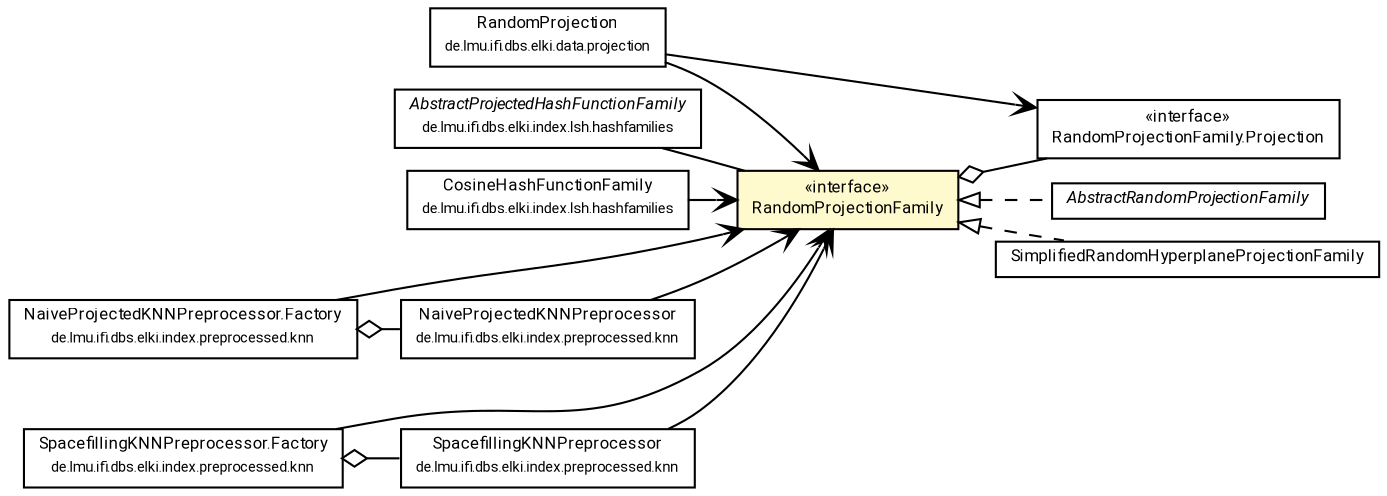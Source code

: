 #!/usr/local/bin/dot
#
# Class diagram 
# Generated by UMLGraph version R5_7_2-60-g0e99a6 (http://www.spinellis.gr/umlgraph/)
#

digraph G {
	graph [fontnames="svg"]
	edge [fontname="Roboto",fontsize=7,labelfontname="Roboto",labelfontsize=7,color="black"];
	node [fontname="Roboto",fontcolor="black",fontsize=8,shape=plaintext,margin=0,width=0,height=0];
	nodesep=0.15;
	ranksep=0.25;
	rankdir=LR;
	// de.lmu.ifi.dbs.elki.data.projection.random.RandomProjectionFamily
	c8674741 [label=<<table title="de.lmu.ifi.dbs.elki.data.projection.random.RandomProjectionFamily" border="0" cellborder="1" cellspacing="0" cellpadding="2" bgcolor="lemonChiffon" href="RandomProjectionFamily.html" target="_parent">
		<tr><td><table border="0" cellspacing="0" cellpadding="1">
		<tr><td align="center" balign="center"> &#171;interface&#187; </td></tr>
		<tr><td align="center" balign="center"> <font face="Roboto">RandomProjectionFamily</font> </td></tr>
		</table></td></tr>
		</table>>, URL="RandomProjectionFamily.html"];
	// de.lmu.ifi.dbs.elki.data.projection.random.RandomProjectionFamily.Projection
	c8674742 [label=<<table title="de.lmu.ifi.dbs.elki.data.projection.random.RandomProjectionFamily.Projection" border="0" cellborder="1" cellspacing="0" cellpadding="2" href="RandomProjectionFamily.Projection.html" target="_parent">
		<tr><td><table border="0" cellspacing="0" cellpadding="1">
		<tr><td align="center" balign="center"> &#171;interface&#187; </td></tr>
		<tr><td align="center" balign="center"> <font face="Roboto">RandomProjectionFamily.Projection</font> </td></tr>
		</table></td></tr>
		</table>>, URL="RandomProjectionFamily.Projection.html"];
	// de.lmu.ifi.dbs.elki.data.projection.random.AbstractRandomProjectionFamily
	c8674743 [label=<<table title="de.lmu.ifi.dbs.elki.data.projection.random.AbstractRandomProjectionFamily" border="0" cellborder="1" cellspacing="0" cellpadding="2" href="AbstractRandomProjectionFamily.html" target="_parent">
		<tr><td><table border="0" cellspacing="0" cellpadding="1">
		<tr><td align="center" balign="center"> <font face="Roboto"><i>AbstractRandomProjectionFamily</i></font> </td></tr>
		</table></td></tr>
		</table>>, URL="AbstractRandomProjectionFamily.html"];
	// de.lmu.ifi.dbs.elki.data.projection.random.SimplifiedRandomHyperplaneProjectionFamily
	c8674751 [label=<<table title="de.lmu.ifi.dbs.elki.data.projection.random.SimplifiedRandomHyperplaneProjectionFamily" border="0" cellborder="1" cellspacing="0" cellpadding="2" href="SimplifiedRandomHyperplaneProjectionFamily.html" target="_parent">
		<tr><td><table border="0" cellspacing="0" cellpadding="1">
		<tr><td align="center" balign="center"> <font face="Roboto">SimplifiedRandomHyperplaneProjectionFamily</font> </td></tr>
		</table></td></tr>
		</table>>, URL="SimplifiedRandomHyperplaneProjectionFamily.html"];
	// de.lmu.ifi.dbs.elki.data.projection.RandomProjection<V extends de.lmu.ifi.dbs.elki.data.NumberVector>
	c8674760 [label=<<table title="de.lmu.ifi.dbs.elki.data.projection.RandomProjection" border="0" cellborder="1" cellspacing="0" cellpadding="2" href="../RandomProjection.html" target="_parent">
		<tr><td><table border="0" cellspacing="0" cellpadding="1">
		<tr><td align="center" balign="center"> <font face="Roboto">RandomProjection</font> </td></tr>
		<tr><td align="center" balign="center"> <font face="Roboto" point-size="7.0">de.lmu.ifi.dbs.elki.data.projection</font> </td></tr>
		</table></td></tr>
		</table>>, URL="../RandomProjection.html"];
	// de.lmu.ifi.dbs.elki.index.lsh.hashfamilies.AbstractProjectedHashFunctionFamily
	c8675895 [label=<<table title="de.lmu.ifi.dbs.elki.index.lsh.hashfamilies.AbstractProjectedHashFunctionFamily" border="0" cellborder="1" cellspacing="0" cellpadding="2" href="../../../index/lsh/hashfamilies/AbstractProjectedHashFunctionFamily.html" target="_parent">
		<tr><td><table border="0" cellspacing="0" cellpadding="1">
		<tr><td align="center" balign="center"> <font face="Roboto"><i>AbstractProjectedHashFunctionFamily</i></font> </td></tr>
		<tr><td align="center" balign="center"> <font face="Roboto" point-size="7.0">de.lmu.ifi.dbs.elki.index.lsh.hashfamilies</font> </td></tr>
		</table></td></tr>
		</table>>, URL="../../../index/lsh/hashfamilies/AbstractProjectedHashFunctionFamily.html"];
	// de.lmu.ifi.dbs.elki.index.lsh.hashfamilies.CosineHashFunctionFamily
	c8675900 [label=<<table title="de.lmu.ifi.dbs.elki.index.lsh.hashfamilies.CosineHashFunctionFamily" border="0" cellborder="1" cellspacing="0" cellpadding="2" href="../../../index/lsh/hashfamilies/CosineHashFunctionFamily.html" target="_parent">
		<tr><td><table border="0" cellspacing="0" cellpadding="1">
		<tr><td align="center" balign="center"> <font face="Roboto">CosineHashFunctionFamily</font> </td></tr>
		<tr><td align="center" balign="center"> <font face="Roboto" point-size="7.0">de.lmu.ifi.dbs.elki.index.lsh.hashfamilies</font> </td></tr>
		</table></td></tr>
		</table>>, URL="../../../index/lsh/hashfamilies/CosineHashFunctionFamily.html"];
	// de.lmu.ifi.dbs.elki.index.preprocessed.knn.NaiveProjectedKNNPreprocessor<O extends de.lmu.ifi.dbs.elki.data.NumberVector>
	c8676009 [label=<<table title="de.lmu.ifi.dbs.elki.index.preprocessed.knn.NaiveProjectedKNNPreprocessor" border="0" cellborder="1" cellspacing="0" cellpadding="2" href="../../../index/preprocessed/knn/NaiveProjectedKNNPreprocessor.html" target="_parent">
		<tr><td><table border="0" cellspacing="0" cellpadding="1">
		<tr><td align="center" balign="center"> <font face="Roboto">NaiveProjectedKNNPreprocessor</font> </td></tr>
		<tr><td align="center" balign="center"> <font face="Roboto" point-size="7.0">de.lmu.ifi.dbs.elki.index.preprocessed.knn</font> </td></tr>
		</table></td></tr>
		</table>>, URL="../../../index/preprocessed/knn/NaiveProjectedKNNPreprocessor.html"];
	// de.lmu.ifi.dbs.elki.index.preprocessed.knn.NaiveProjectedKNNPreprocessor.Factory<V extends de.lmu.ifi.dbs.elki.data.NumberVector>
	c8676011 [label=<<table title="de.lmu.ifi.dbs.elki.index.preprocessed.knn.NaiveProjectedKNNPreprocessor.Factory" border="0" cellborder="1" cellspacing="0" cellpadding="2" href="../../../index/preprocessed/knn/NaiveProjectedKNNPreprocessor.Factory.html" target="_parent">
		<tr><td><table border="0" cellspacing="0" cellpadding="1">
		<tr><td align="center" balign="center"> <font face="Roboto">NaiveProjectedKNNPreprocessor.Factory</font> </td></tr>
		<tr><td align="center" balign="center"> <font face="Roboto" point-size="7.0">de.lmu.ifi.dbs.elki.index.preprocessed.knn</font> </td></tr>
		</table></td></tr>
		</table>>, URL="../../../index/preprocessed/knn/NaiveProjectedKNNPreprocessor.Factory.html"];
	// de.lmu.ifi.dbs.elki.index.preprocessed.knn.SpacefillingKNNPreprocessor<O extends de.lmu.ifi.dbs.elki.data.NumberVector>
	c8676028 [label=<<table title="de.lmu.ifi.dbs.elki.index.preprocessed.knn.SpacefillingKNNPreprocessor" border="0" cellborder="1" cellspacing="0" cellpadding="2" href="../../../index/preprocessed/knn/SpacefillingKNNPreprocessor.html" target="_parent">
		<tr><td><table border="0" cellspacing="0" cellpadding="1">
		<tr><td align="center" balign="center"> <font face="Roboto">SpacefillingKNNPreprocessor</font> </td></tr>
		<tr><td align="center" balign="center"> <font face="Roboto" point-size="7.0">de.lmu.ifi.dbs.elki.index.preprocessed.knn</font> </td></tr>
		</table></td></tr>
		</table>>, URL="../../../index/preprocessed/knn/SpacefillingKNNPreprocessor.html"];
	// de.lmu.ifi.dbs.elki.index.preprocessed.knn.SpacefillingKNNPreprocessor.Factory<V extends de.lmu.ifi.dbs.elki.data.NumberVector>
	c8676030 [label=<<table title="de.lmu.ifi.dbs.elki.index.preprocessed.knn.SpacefillingKNNPreprocessor.Factory" border="0" cellborder="1" cellspacing="0" cellpadding="2" href="../../../index/preprocessed/knn/SpacefillingKNNPreprocessor.Factory.html" target="_parent">
		<tr><td><table border="0" cellspacing="0" cellpadding="1">
		<tr><td align="center" balign="center"> <font face="Roboto">SpacefillingKNNPreprocessor.Factory</font> </td></tr>
		<tr><td align="center" balign="center"> <font face="Roboto" point-size="7.0">de.lmu.ifi.dbs.elki.index.preprocessed.knn</font> </td></tr>
		</table></td></tr>
		</table>>, URL="../../../index/preprocessed/knn/SpacefillingKNNPreprocessor.Factory.html"];
	// de.lmu.ifi.dbs.elki.data.projection.random.RandomProjectionFamily has de.lmu.ifi.dbs.elki.data.projection.random.RandomProjectionFamily.Projection
	c8674741 -> c8674742 [arrowhead=none,arrowtail=ediamond,dir=back,weight=4];
	// de.lmu.ifi.dbs.elki.data.projection.random.AbstractRandomProjectionFamily implements de.lmu.ifi.dbs.elki.data.projection.random.RandomProjectionFamily
	c8674741 -> c8674743 [arrowtail=empty,style=dashed,dir=back,weight=9];
	// de.lmu.ifi.dbs.elki.data.projection.random.SimplifiedRandomHyperplaneProjectionFamily implements de.lmu.ifi.dbs.elki.data.projection.random.RandomProjectionFamily
	c8674741 -> c8674751 [arrowtail=empty,style=dashed,dir=back,weight=9];
	// de.lmu.ifi.dbs.elki.index.lsh.hashfamilies.AbstractProjectedHashFunctionFamily assoc de.lmu.ifi.dbs.elki.data.projection.random.RandomProjectionFamily
	c8675895 -> c8674741 [arrowhead=none,weight=2];
	// de.lmu.ifi.dbs.elki.index.preprocessed.knn.NaiveProjectedKNNPreprocessor.Factory<V extends de.lmu.ifi.dbs.elki.data.NumberVector> has de.lmu.ifi.dbs.elki.index.preprocessed.knn.NaiveProjectedKNNPreprocessor<O extends de.lmu.ifi.dbs.elki.data.NumberVector>
	c8676011 -> c8676009 [arrowhead=none,arrowtail=ediamond,dir=back,weight=4];
	// de.lmu.ifi.dbs.elki.index.preprocessed.knn.SpacefillingKNNPreprocessor.Factory<V extends de.lmu.ifi.dbs.elki.data.NumberVector> has de.lmu.ifi.dbs.elki.index.preprocessed.knn.SpacefillingKNNPreprocessor<O extends de.lmu.ifi.dbs.elki.data.NumberVector>
	c8676030 -> c8676028 [arrowhead=none,arrowtail=ediamond,dir=back,weight=4];
	// de.lmu.ifi.dbs.elki.data.projection.RandomProjection<V extends de.lmu.ifi.dbs.elki.data.NumberVector> navassoc de.lmu.ifi.dbs.elki.data.projection.random.RandomProjectionFamily.Projection
	c8674760 -> c8674742 [arrowhead=open,weight=1];
	// de.lmu.ifi.dbs.elki.data.projection.RandomProjection<V extends de.lmu.ifi.dbs.elki.data.NumberVector> navassoc de.lmu.ifi.dbs.elki.data.projection.random.RandomProjectionFamily
	c8674760 -> c8674741 [arrowhead=open,weight=1];
	// de.lmu.ifi.dbs.elki.index.lsh.hashfamilies.CosineHashFunctionFamily navassoc de.lmu.ifi.dbs.elki.data.projection.random.RandomProjectionFamily
	c8675900 -> c8674741 [arrowhead=open,weight=1];
	// de.lmu.ifi.dbs.elki.index.preprocessed.knn.NaiveProjectedKNNPreprocessor<O extends de.lmu.ifi.dbs.elki.data.NumberVector> navassoc de.lmu.ifi.dbs.elki.data.projection.random.RandomProjectionFamily
	c8676009 -> c8674741 [arrowhead=open,weight=1];
	// de.lmu.ifi.dbs.elki.index.preprocessed.knn.NaiveProjectedKNNPreprocessor.Factory<V extends de.lmu.ifi.dbs.elki.data.NumberVector> navassoc de.lmu.ifi.dbs.elki.data.projection.random.RandomProjectionFamily
	c8676011 -> c8674741 [arrowhead=open,weight=1];
	// de.lmu.ifi.dbs.elki.index.preprocessed.knn.SpacefillingKNNPreprocessor<O extends de.lmu.ifi.dbs.elki.data.NumberVector> navassoc de.lmu.ifi.dbs.elki.data.projection.random.RandomProjectionFamily
	c8676028 -> c8674741 [arrowhead=open,weight=1];
	// de.lmu.ifi.dbs.elki.index.preprocessed.knn.SpacefillingKNNPreprocessor.Factory<V extends de.lmu.ifi.dbs.elki.data.NumberVector> navassoc de.lmu.ifi.dbs.elki.data.projection.random.RandomProjectionFamily
	c8676030 -> c8674741 [arrowhead=open,weight=1];
}

